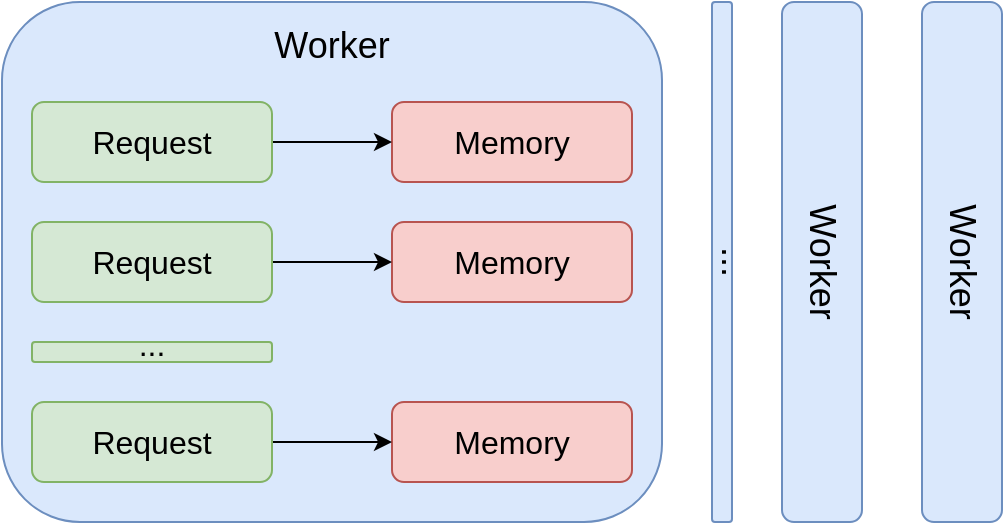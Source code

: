 <mxfile version="24.0.1" type="device">
  <diagram name="Page-1" id="TTYbvY_3UzFWWWgR0JNE">
    <mxGraphModel dx="1242" dy="786" grid="1" gridSize="10" guides="1" tooltips="1" connect="1" arrows="1" fold="1" page="1" pageScale="1" pageWidth="850" pageHeight="1100" math="0" shadow="0">
      <root>
        <mxCell id="0" />
        <mxCell id="1" parent="0" />
        <mxCell id="oqZOqBk6YMeaUdiJzNXv-1" value="&lt;font style=&quot;font-size: 18px;&quot;&gt;Worker&lt;/font&gt;" style="rounded=1;whiteSpace=wrap;fillColor=#dae8fc;strokeColor=#6c8ebf;flipV=0;flipH=1;html=1;direction=south;rotation=90;fontSize=18;" vertex="1" parent="1">
          <mxGeometry x="360" y="120" width="260" height="40" as="geometry" />
        </mxCell>
        <mxCell id="oqZOqBk6YMeaUdiJzNXv-3" value="W&lt;font style=&quot;font-size: 18px;&quot;&gt;orker&lt;/font&gt;" style="rounded=1;whiteSpace=wrap;html=1;fillColor=#dae8fc;strokeColor=#6c8ebf;align=center;verticalAlign=top;fontSize=18;spacingTop=5;" vertex="1" parent="1">
          <mxGeometry x="10" y="10" width="330" height="260" as="geometry" />
        </mxCell>
        <mxCell id="oqZOqBk6YMeaUdiJzNXv-4" value="Memory" style="rounded=1;whiteSpace=wrap;html=1;fontSize=16;fillColor=#f8cecc;strokeColor=#b85450;" vertex="1" parent="1">
          <mxGeometry x="205" y="60" width="120" height="40" as="geometry" />
        </mxCell>
        <mxCell id="oqZOqBk6YMeaUdiJzNXv-5" value="Memory" style="rounded=1;whiteSpace=wrap;html=1;fontSize=16;fillColor=#f8cecc;strokeColor=#b85450;" vertex="1" parent="1">
          <mxGeometry x="205" y="120" width="120" height="40" as="geometry" />
        </mxCell>
        <mxCell id="oqZOqBk6YMeaUdiJzNXv-21" value="" style="edgeStyle=orthogonalEdgeStyle;rounded=0;orthogonalLoop=1;jettySize=auto;html=1;" edge="1" parent="1" source="oqZOqBk6YMeaUdiJzNXv-7" target="oqZOqBk6YMeaUdiJzNXv-4">
          <mxGeometry relative="1" as="geometry" />
        </mxCell>
        <mxCell id="oqZOqBk6YMeaUdiJzNXv-7" value="Request" style="rounded=1;whiteSpace=wrap;html=1;fillColor=#d5e8d4;strokeColor=#82b366;fontSize=16;" vertex="1" parent="1">
          <mxGeometry x="25" y="60" width="120" height="40" as="geometry" />
        </mxCell>
        <mxCell id="oqZOqBk6YMeaUdiJzNXv-8" value="Memory" style="rounded=1;whiteSpace=wrap;html=1;fontSize=16;fillColor=#f8cecc;strokeColor=#b85450;" vertex="1" parent="1">
          <mxGeometry x="205" y="210" width="120" height="40" as="geometry" />
        </mxCell>
        <mxCell id="oqZOqBk6YMeaUdiJzNXv-15" value="&lt;font style=&quot;font-size: 18px;&quot;&gt;Worker&lt;/font&gt;" style="rounded=1;whiteSpace=wrap;fillColor=#dae8fc;strokeColor=#6c8ebf;flipV=0;flipH=1;html=1;direction=south;rotation=90;fontSize=18;" vertex="1" parent="1">
          <mxGeometry x="290" y="120" width="260" height="40" as="geometry" />
        </mxCell>
        <mxCell id="oqZOqBk6YMeaUdiJzNXv-20" value="" style="edgeStyle=orthogonalEdgeStyle;rounded=0;orthogonalLoop=1;jettySize=auto;html=1;" edge="1" parent="1" source="oqZOqBk6YMeaUdiJzNXv-16" target="oqZOqBk6YMeaUdiJzNXv-5">
          <mxGeometry relative="1" as="geometry" />
        </mxCell>
        <mxCell id="oqZOqBk6YMeaUdiJzNXv-16" value="Request" style="rounded=1;whiteSpace=wrap;html=1;fillColor=#d5e8d4;strokeColor=#82b366;fontSize=16;" vertex="1" parent="1">
          <mxGeometry x="25" y="120" width="120" height="40" as="geometry" />
        </mxCell>
        <mxCell id="oqZOqBk6YMeaUdiJzNXv-19" value="" style="edgeStyle=orthogonalEdgeStyle;rounded=0;orthogonalLoop=1;jettySize=auto;html=1;" edge="1" parent="1" source="oqZOqBk6YMeaUdiJzNXv-17" target="oqZOqBk6YMeaUdiJzNXv-8">
          <mxGeometry relative="1" as="geometry" />
        </mxCell>
        <mxCell id="oqZOqBk6YMeaUdiJzNXv-17" value="Request" style="rounded=1;whiteSpace=wrap;html=1;fillColor=#d5e8d4;strokeColor=#82b366;fontSize=16;" vertex="1" parent="1">
          <mxGeometry x="25" y="210" width="120" height="40" as="geometry" />
        </mxCell>
        <mxCell id="oqZOqBk6YMeaUdiJzNXv-18" value="..." style="rounded=1;whiteSpace=wrap;html=1;fillColor=#d5e8d4;strokeColor=#82b366;fontSize=16;spacingTop=-9;" vertex="1" parent="1">
          <mxGeometry x="25" y="180" width="120" height="10" as="geometry" />
        </mxCell>
        <mxCell id="oqZOqBk6YMeaUdiJzNXv-22" value="&lt;font style=&quot;font-size: 18px;&quot;&gt;...&lt;/font&gt;" style="rounded=1;whiteSpace=wrap;fillColor=#dae8fc;strokeColor=#6c8ebf;flipV=0;flipH=1;html=1;direction=south;rotation=90;fontSize=18;spacingTop=-12;" vertex="1" parent="1">
          <mxGeometry x="240" y="135" width="260" height="10" as="geometry" />
        </mxCell>
      </root>
    </mxGraphModel>
  </diagram>
</mxfile>
